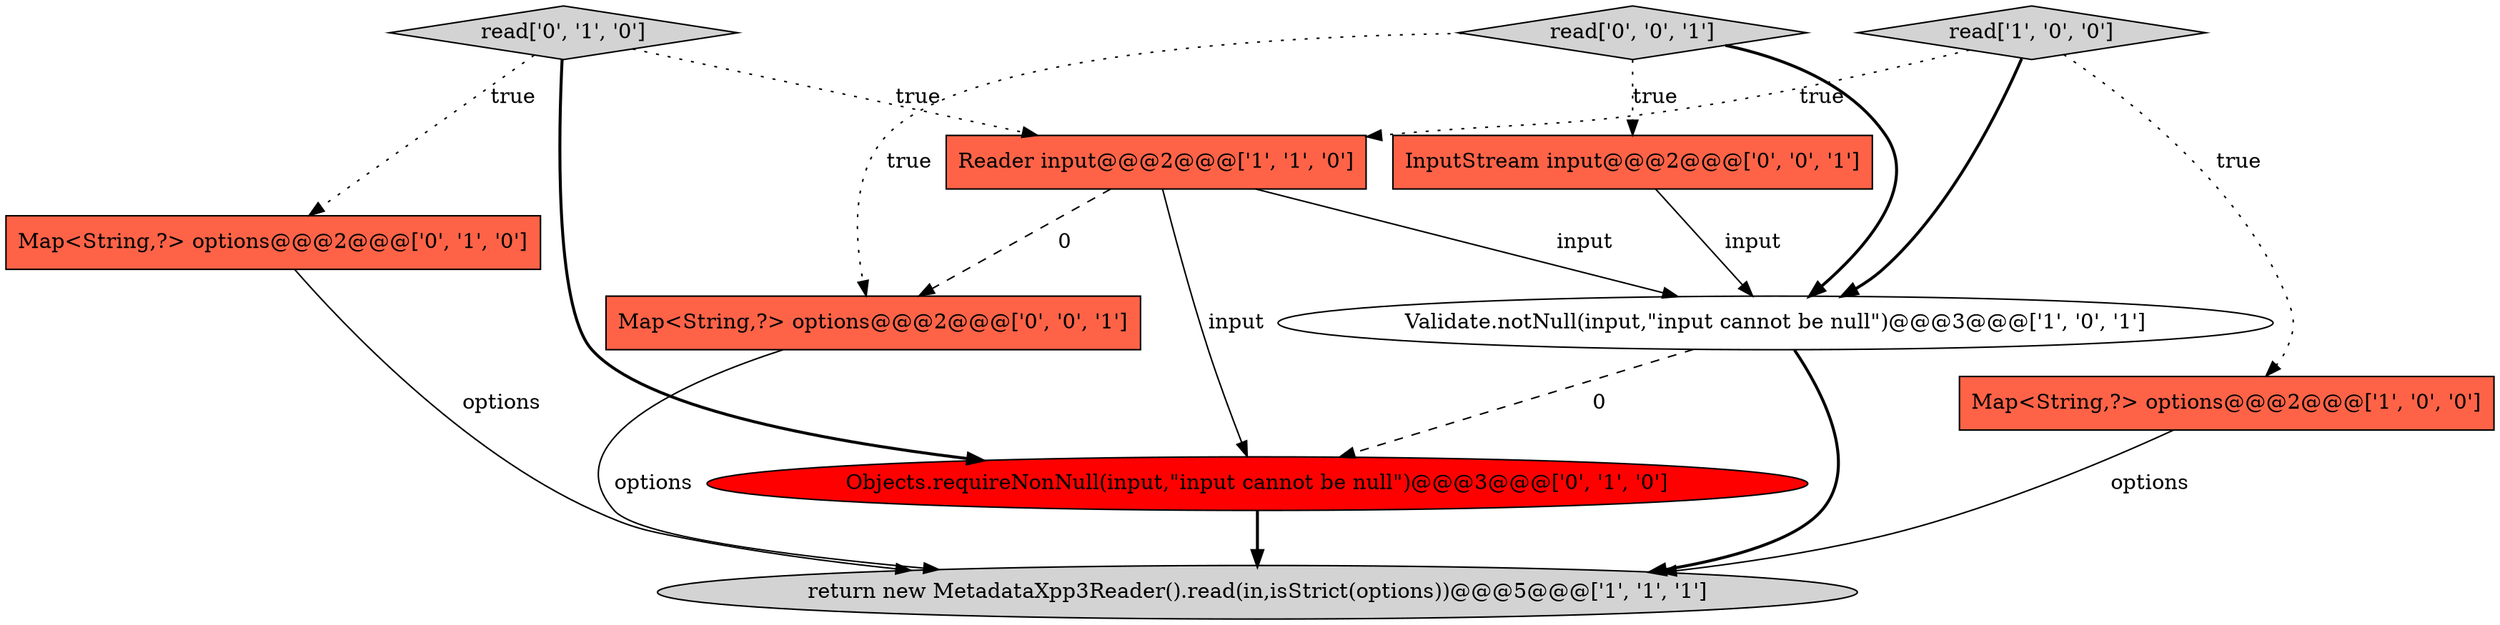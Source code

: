 digraph {
4 [style = filled, label = "Validate.notNull(input,\"input cannot be null\")@@@3@@@['1', '0', '1']", fillcolor = white, shape = ellipse image = "AAA0AAABBB1BBB"];
3 [style = filled, label = "return new MetadataXpp3Reader().read(in,isStrict(options))@@@5@@@['1', '1', '1']", fillcolor = lightgray, shape = ellipse image = "AAA0AAABBB1BBB"];
2 [style = filled, label = "Reader input@@@2@@@['1', '1', '0']", fillcolor = tomato, shape = box image = "AAA0AAABBB1BBB"];
8 [style = filled, label = "InputStream input@@@2@@@['0', '0', '1']", fillcolor = tomato, shape = box image = "AAA0AAABBB3BBB"];
5 [style = filled, label = "Map<String,?> options@@@2@@@['0', '1', '0']", fillcolor = tomato, shape = box image = "AAA0AAABBB2BBB"];
6 [style = filled, label = "read['0', '1', '0']", fillcolor = lightgray, shape = diamond image = "AAA0AAABBB2BBB"];
1 [style = filled, label = "read['1', '0', '0']", fillcolor = lightgray, shape = diamond image = "AAA0AAABBB1BBB"];
0 [style = filled, label = "Map<String,?> options@@@2@@@['1', '0', '0']", fillcolor = tomato, shape = box image = "AAA0AAABBB1BBB"];
7 [style = filled, label = "Objects.requireNonNull(input,\"input cannot be null\")@@@3@@@['0', '1', '0']", fillcolor = red, shape = ellipse image = "AAA1AAABBB2BBB"];
9 [style = filled, label = "read['0', '0', '1']", fillcolor = lightgray, shape = diamond image = "AAA0AAABBB3BBB"];
10 [style = filled, label = "Map<String,?> options@@@2@@@['0', '0', '1']", fillcolor = tomato, shape = box image = "AAA0AAABBB3BBB"];
0->3 [style = solid, label="options"];
4->3 [style = bold, label=""];
1->4 [style = bold, label=""];
2->7 [style = solid, label="input"];
1->0 [style = dotted, label="true"];
6->2 [style = dotted, label="true"];
5->3 [style = solid, label="options"];
6->7 [style = bold, label=""];
1->2 [style = dotted, label="true"];
9->10 [style = dotted, label="true"];
4->7 [style = dashed, label="0"];
10->3 [style = solid, label="options"];
8->4 [style = solid, label="input"];
7->3 [style = bold, label=""];
9->4 [style = bold, label=""];
6->5 [style = dotted, label="true"];
2->10 [style = dashed, label="0"];
9->8 [style = dotted, label="true"];
2->4 [style = solid, label="input"];
}

